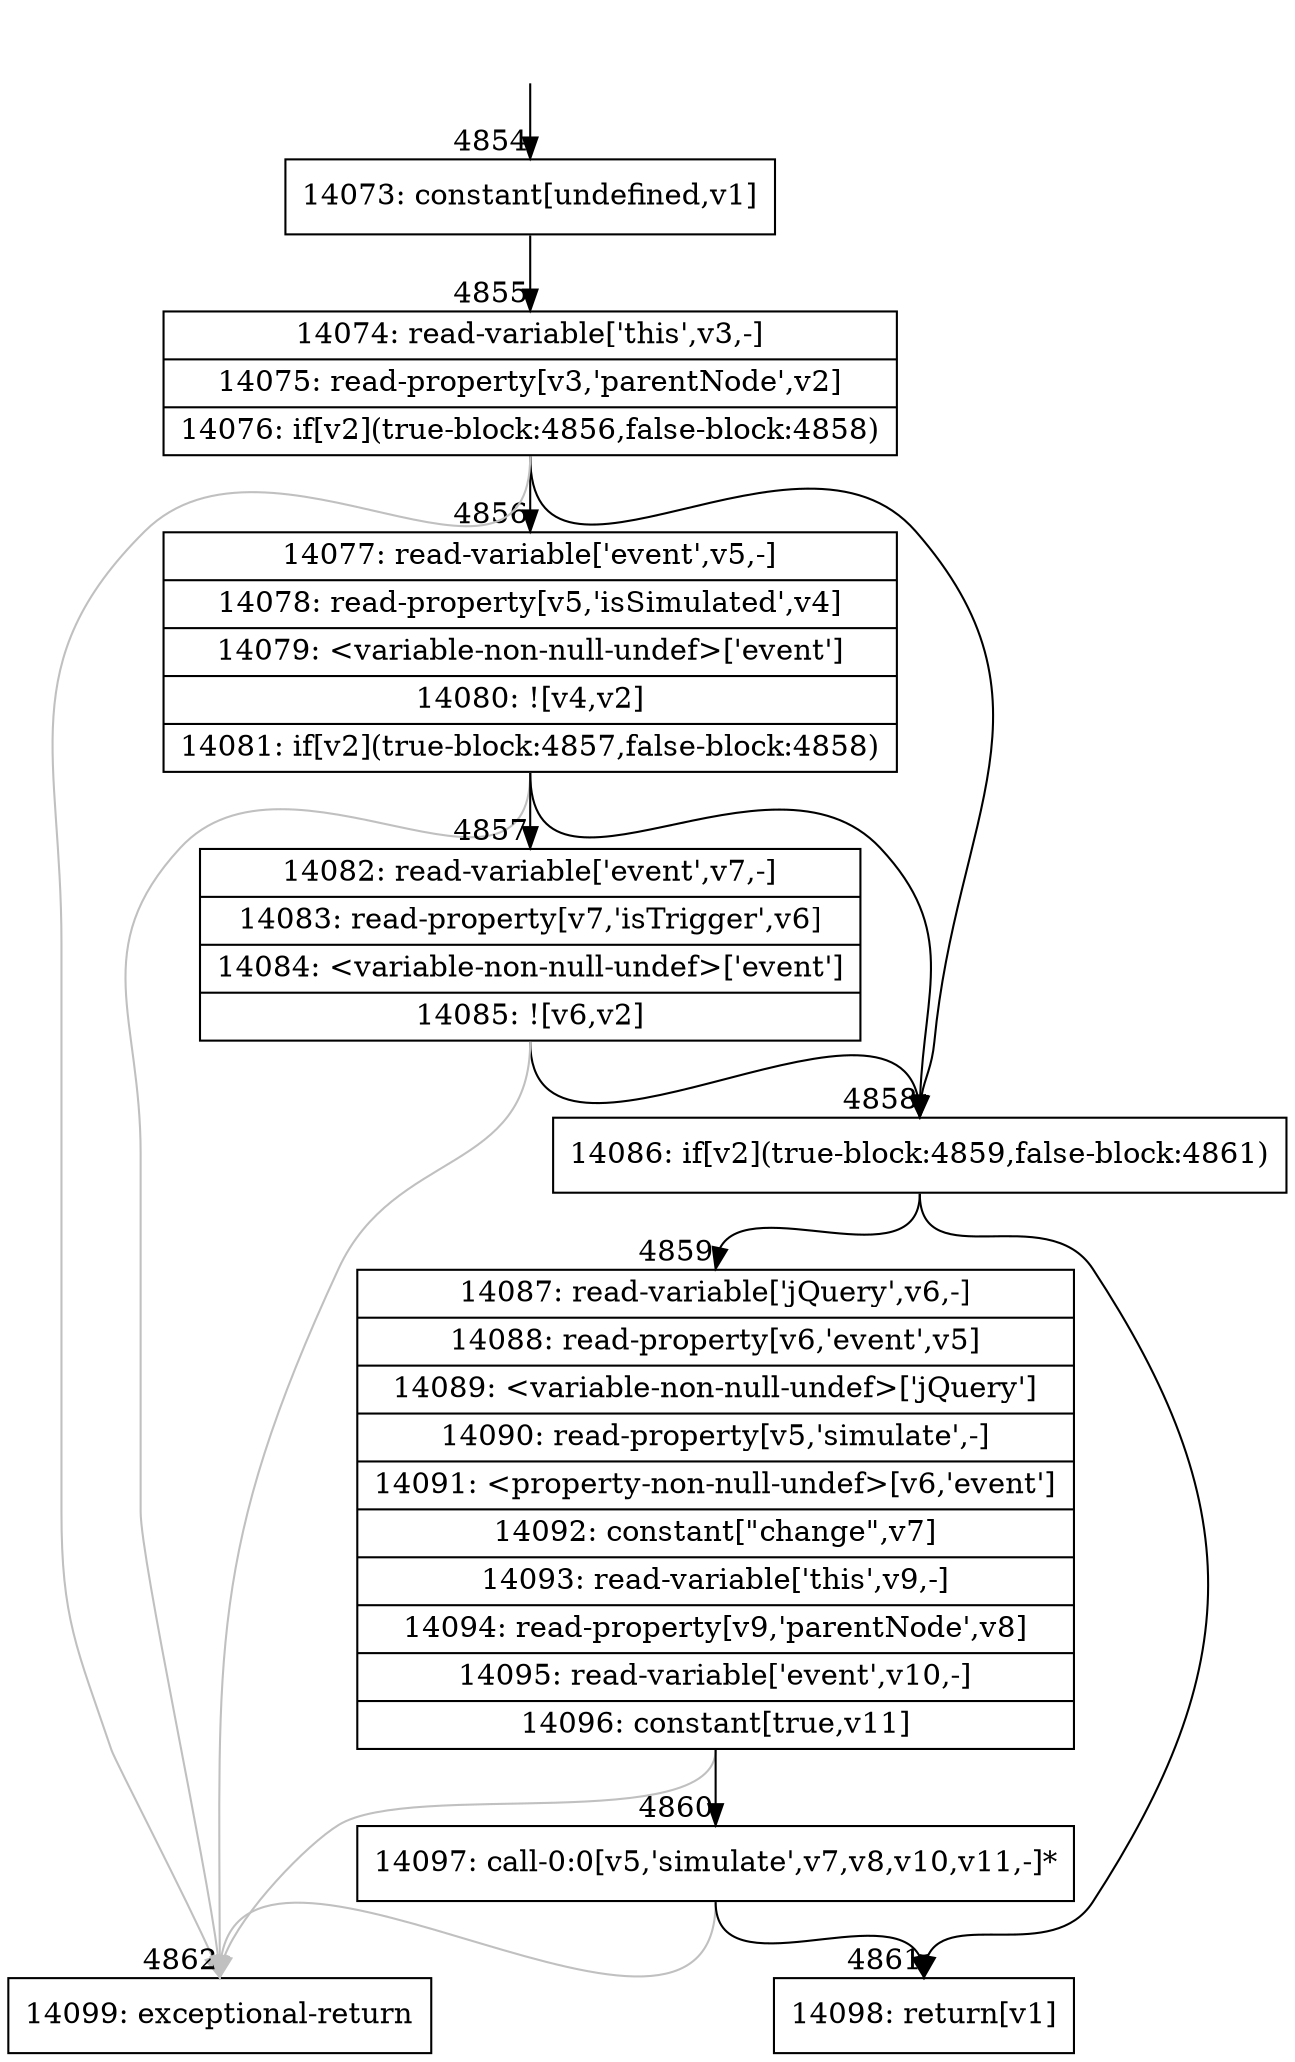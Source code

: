 digraph {
rankdir="TD"
BB_entry308[shape=none,label=""];
BB_entry308 -> BB4854 [tailport=s, headport=n, headlabel="    4854"]
BB4854 [shape=record label="{14073: constant[undefined,v1]}" ] 
BB4854 -> BB4855 [tailport=s, headport=n, headlabel="      4855"]
BB4855 [shape=record label="{14074: read-variable['this',v3,-]|14075: read-property[v3,'parentNode',v2]|14076: if[v2](true-block:4856,false-block:4858)}" ] 
BB4855 -> BB4858 [tailport=s, headport=n, headlabel="      4858"]
BB4855 -> BB4856 [tailport=s, headport=n, headlabel="      4856"]
BB4855 -> BB4862 [tailport=s, headport=n, color=gray, headlabel="      4862"]
BB4856 [shape=record label="{14077: read-variable['event',v5,-]|14078: read-property[v5,'isSimulated',v4]|14079: \<variable-non-null-undef\>['event']|14080: ![v4,v2]|14081: if[v2](true-block:4857,false-block:4858)}" ] 
BB4856 -> BB4858 [tailport=s, headport=n]
BB4856 -> BB4857 [tailport=s, headport=n, headlabel="      4857"]
BB4856 -> BB4862 [tailport=s, headport=n, color=gray]
BB4857 [shape=record label="{14082: read-variable['event',v7,-]|14083: read-property[v7,'isTrigger',v6]|14084: \<variable-non-null-undef\>['event']|14085: ![v6,v2]}" ] 
BB4857 -> BB4858 [tailport=s, headport=n]
BB4857 -> BB4862 [tailport=s, headport=n, color=gray]
BB4858 [shape=record label="{14086: if[v2](true-block:4859,false-block:4861)}" ] 
BB4858 -> BB4859 [tailport=s, headport=n, headlabel="      4859"]
BB4858 -> BB4861 [tailport=s, headport=n, headlabel="      4861"]
BB4859 [shape=record label="{14087: read-variable['jQuery',v6,-]|14088: read-property[v6,'event',v5]|14089: \<variable-non-null-undef\>['jQuery']|14090: read-property[v5,'simulate',-]|14091: \<property-non-null-undef\>[v6,'event']|14092: constant[\"change\",v7]|14093: read-variable['this',v9,-]|14094: read-property[v9,'parentNode',v8]|14095: read-variable['event',v10,-]|14096: constant[true,v11]}" ] 
BB4859 -> BB4860 [tailport=s, headport=n, headlabel="      4860"]
BB4859 -> BB4862 [tailport=s, headport=n, color=gray]
BB4860 [shape=record label="{14097: call-0:0[v5,'simulate',v7,v8,v10,v11,-]*}" ] 
BB4860 -> BB4861 [tailport=s, headport=n]
BB4860 -> BB4862 [tailport=s, headport=n, color=gray]
BB4861 [shape=record label="{14098: return[v1]}" ] 
BB4862 [shape=record label="{14099: exceptional-return}" ] 
}
